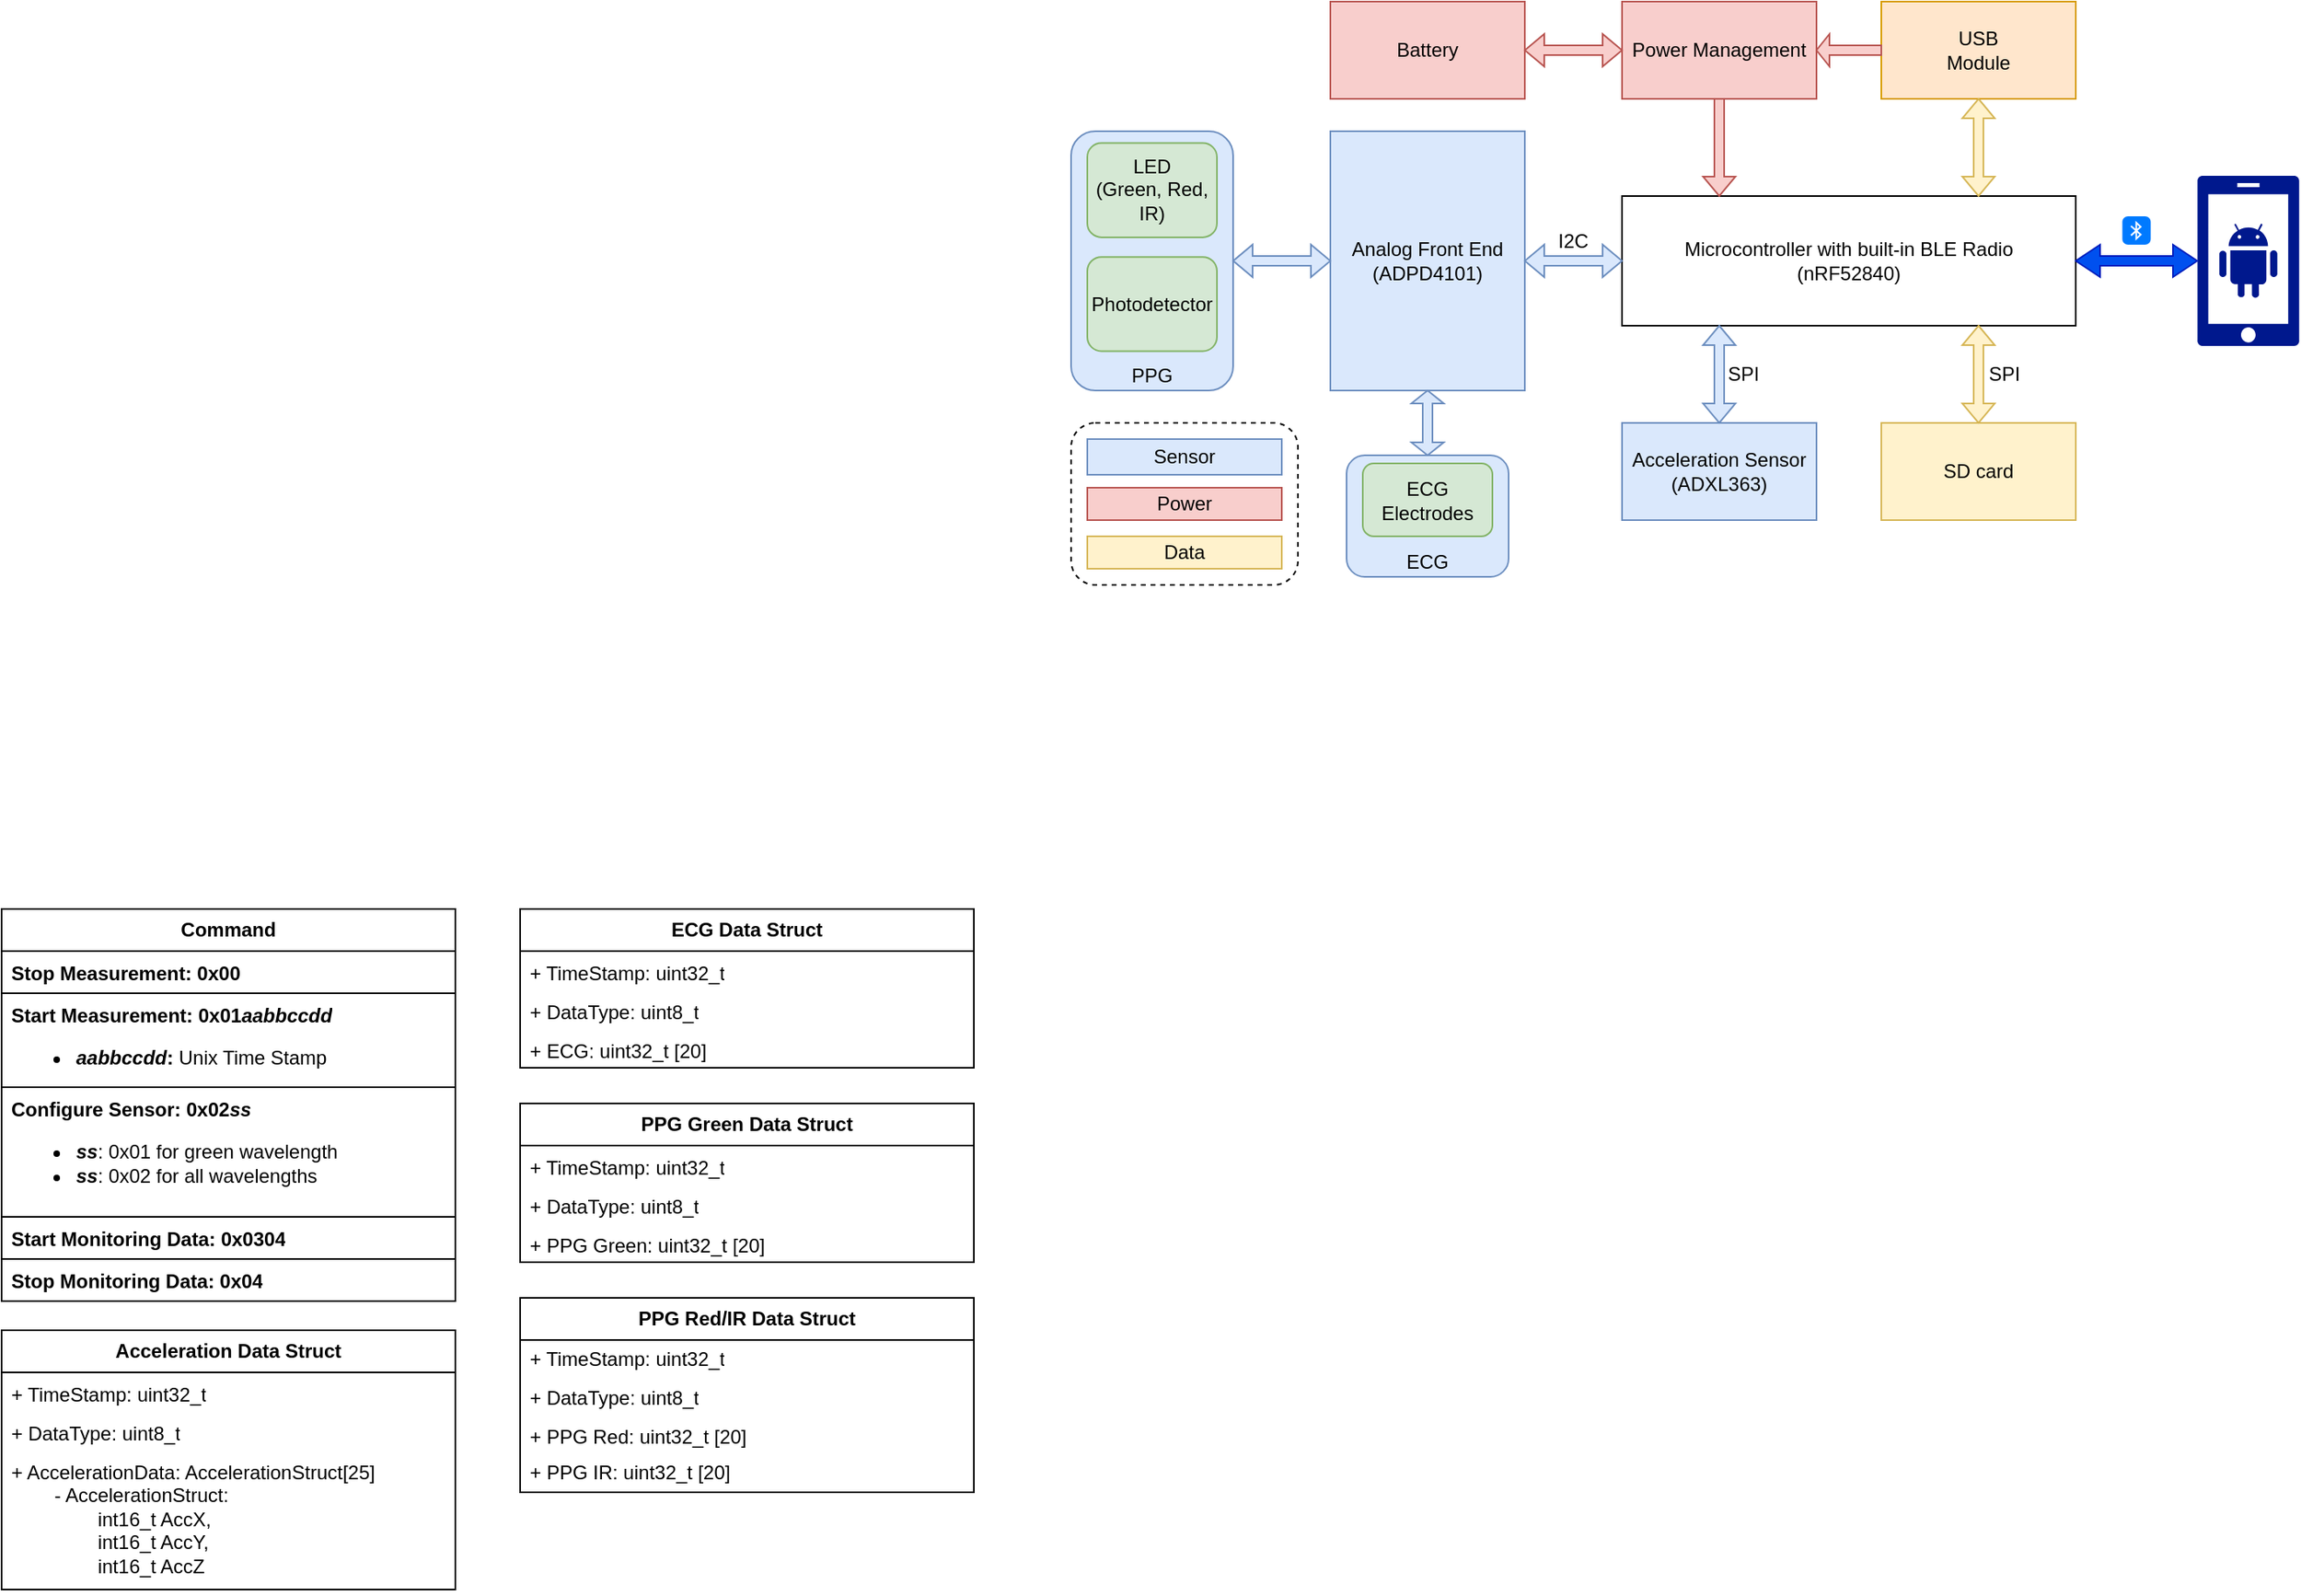 <mxfile version="25.0.3">
  <diagram name="Page-1" id="Xt_7VfWUD9vqBKjHiNLk">
    <mxGraphModel dx="2045" dy="743" grid="1" gridSize="10" guides="1" tooltips="1" connect="1" arrows="1" fold="1" page="1" pageScale="1" pageWidth="850" pageHeight="1100" math="0" shadow="0">
      <root>
        <mxCell id="0" />
        <mxCell id="1" parent="0" />
        <mxCell id="JCj6mYnm0wrspUGSUb6V-1" value="Microcontroller with built-in BLE Radio&lt;div&gt;(nRF52840)&lt;/div&gt;" style="rounded=0;whiteSpace=wrap;html=1;" vertex="1" parent="1">
          <mxGeometry x="320" y="160" width="280" height="80" as="geometry" />
        </mxCell>
        <mxCell id="JCj6mYnm0wrspUGSUb6V-2" value="Power Management" style="rounded=0;whiteSpace=wrap;html=1;fillColor=#f8cecc;strokeColor=#b85450;" vertex="1" parent="1">
          <mxGeometry x="320" y="40" width="120" height="60" as="geometry" />
        </mxCell>
        <mxCell id="JCj6mYnm0wrspUGSUb6V-3" value="USB&lt;div&gt;Module&lt;/div&gt;" style="rounded=0;whiteSpace=wrap;html=1;fillColor=#ffe6cc;strokeColor=#d79b00;" vertex="1" parent="1">
          <mxGeometry x="480" y="40" width="120" height="60" as="geometry" />
        </mxCell>
        <mxCell id="JCj6mYnm0wrspUGSUb6V-4" value="SD card" style="rounded=0;whiteSpace=wrap;html=1;fillColor=#fff2cc;strokeColor=#d6b656;" vertex="1" parent="1">
          <mxGeometry x="480" y="300" width="120" height="60" as="geometry" />
        </mxCell>
        <mxCell id="JCj6mYnm0wrspUGSUb6V-5" value="Analog Front End&lt;div&gt;(ADPD4101)&lt;/div&gt;" style="rounded=0;whiteSpace=wrap;html=1;fillColor=#dae8fc;strokeColor=#6c8ebf;" vertex="1" parent="1">
          <mxGeometry x="140" y="120" width="120" height="160" as="geometry" />
        </mxCell>
        <mxCell id="JCj6mYnm0wrspUGSUb6V-6" value="&lt;div&gt;Acceleration Sensor (ADXL363)&lt;/div&gt;" style="rounded=0;whiteSpace=wrap;html=1;fillColor=#dae8fc;strokeColor=#6c8ebf;" vertex="1" parent="1">
          <mxGeometry x="320" y="300" width="120" height="60" as="geometry" />
        </mxCell>
        <mxCell id="JCj6mYnm0wrspUGSUb6V-7" value="" style="shape=singleArrow;direction=west;whiteSpace=wrap;html=1;fillColor=#f8cecc;strokeColor=#b85450;" vertex="1" parent="1">
          <mxGeometry x="440" y="60" width="40" height="20" as="geometry" />
        </mxCell>
        <mxCell id="JCj6mYnm0wrspUGSUb6V-8" value="" style="shape=singleArrow;direction=west;whiteSpace=wrap;html=1;rotation=-90;fillColor=#f8cecc;strokeColor=#b85450;" vertex="1" parent="1">
          <mxGeometry x="350" y="120" width="60" height="20" as="geometry" />
        </mxCell>
        <mxCell id="JCj6mYnm0wrspUGSUb6V-15" value="" style="shape=doubleArrow;whiteSpace=wrap;html=1;fillColor=#dae8fc;strokeColor=#6c8ebf;" vertex="1" parent="1">
          <mxGeometry x="260" y="190" width="60" height="20" as="geometry" />
        </mxCell>
        <mxCell id="JCj6mYnm0wrspUGSUb6V-32" value="" style="group;fillColor=#dae8fc;strokeColor=#6c8ebf;strokeWidth=1;rounded=1;" vertex="1" connectable="0" parent="1">
          <mxGeometry x="150" y="320" width="100" height="75" as="geometry" />
        </mxCell>
        <mxCell id="JCj6mYnm0wrspUGSUb6V-24" value="ECG" style="rounded=1;whiteSpace=wrap;html=1;fillColor=none;verticalAlign=bottom;strokeColor=none;" vertex="1" parent="JCj6mYnm0wrspUGSUb6V-32">
          <mxGeometry width="100" height="75" as="geometry" />
        </mxCell>
        <mxCell id="JCj6mYnm0wrspUGSUb6V-22" value="ECG Electrodes" style="rounded=1;whiteSpace=wrap;html=1;fillColor=#d5e8d4;strokeColor=#82b366;" vertex="1" parent="JCj6mYnm0wrspUGSUb6V-32">
          <mxGeometry x="10" y="5" width="80" height="45" as="geometry" />
        </mxCell>
        <mxCell id="JCj6mYnm0wrspUGSUb6V-35" value="" style="group" vertex="1" connectable="0" parent="1">
          <mxGeometry x="-20" y="120" width="100" height="160" as="geometry" />
        </mxCell>
        <mxCell id="JCj6mYnm0wrspUGSUb6V-21" value="PPG" style="rounded=1;whiteSpace=wrap;html=1;fillColor=#dae8fc;verticalAlign=bottom;strokeColor=#6c8ebf;" vertex="1" parent="JCj6mYnm0wrspUGSUb6V-35">
          <mxGeometry width="100" height="160" as="geometry" />
        </mxCell>
        <mxCell id="JCj6mYnm0wrspUGSUb6V-18" value="LED&lt;div&gt;(Green, Red, IR)&lt;/div&gt;" style="rounded=1;whiteSpace=wrap;html=1;fillColor=#d5e8d4;strokeColor=#82b366;" vertex="1" parent="JCj6mYnm0wrspUGSUb6V-35">
          <mxGeometry x="10" y="7.273" width="80" height="58.182" as="geometry" />
        </mxCell>
        <mxCell id="JCj6mYnm0wrspUGSUb6V-20" value="Photodetector" style="rounded=1;whiteSpace=wrap;html=1;fillColor=#d5e8d4;strokeColor=#82b366;" vertex="1" parent="JCj6mYnm0wrspUGSUb6V-35">
          <mxGeometry x="10" y="77.576" width="80" height="58.182" as="geometry" />
        </mxCell>
        <mxCell id="JCj6mYnm0wrspUGSUb6V-39" value="&lt;div&gt;Battery&lt;/div&gt;" style="rounded=0;whiteSpace=wrap;html=1;fillColor=#f8cecc;strokeColor=#b85450;" vertex="1" parent="1">
          <mxGeometry x="140" y="40" width="120" height="60" as="geometry" />
        </mxCell>
        <mxCell id="JCj6mYnm0wrspUGSUb6V-42" value="" style="shape=doubleArrow;whiteSpace=wrap;html=1;rotation=90;fillColor=#fff2cc;strokeColor=#d6b656;" vertex="1" parent="1">
          <mxGeometry x="510" y="120" width="60" height="20" as="geometry" />
        </mxCell>
        <mxCell id="JCj6mYnm0wrspUGSUb6V-43" value="" style="shape=doubleArrow;whiteSpace=wrap;html=1;rotation=90;fillColor=#dae8fc;strokeColor=#6c8ebf;" vertex="1" parent="1">
          <mxGeometry x="180" y="290" width="40" height="20" as="geometry" />
        </mxCell>
        <mxCell id="JCj6mYnm0wrspUGSUb6V-47" value="" style="shape=doubleArrow;whiteSpace=wrap;html=1;rotation=90;fillColor=#fff2cc;strokeColor=#d6b656;" vertex="1" parent="1">
          <mxGeometry x="510" y="260" width="60" height="20" as="geometry" />
        </mxCell>
        <mxCell id="JCj6mYnm0wrspUGSUb6V-51" value="" style="shape=doubleArrow;whiteSpace=wrap;html=1;fillColor=#f8cecc;strokeColor=#b85450;" vertex="1" parent="1">
          <mxGeometry x="260" y="60" width="60" height="20" as="geometry" />
        </mxCell>
        <mxCell id="JCj6mYnm0wrspUGSUb6V-69" value="" style="group" vertex="1" connectable="0" parent="1">
          <mxGeometry x="-20" y="300" width="140" height="100" as="geometry" />
        </mxCell>
        <mxCell id="JCj6mYnm0wrspUGSUb6V-58" value="Sensor" style="rounded=0;whiteSpace=wrap;html=1;fillColor=#dae8fc;strokeColor=#6c8ebf;" vertex="1" parent="JCj6mYnm0wrspUGSUb6V-69">
          <mxGeometry x="10" y="10" width="120" height="22" as="geometry" />
        </mxCell>
        <mxCell id="JCj6mYnm0wrspUGSUb6V-59" value="Power" style="rounded=0;whiteSpace=wrap;html=1;fillColor=#f8cecc;strokeColor=#b85450;" vertex="1" parent="JCj6mYnm0wrspUGSUb6V-69">
          <mxGeometry x="10" y="40" width="120" height="20" as="geometry" />
        </mxCell>
        <mxCell id="JCj6mYnm0wrspUGSUb6V-60" value="Data" style="rounded=0;whiteSpace=wrap;html=1;fillColor=#fff2cc;strokeColor=#d6b656;" vertex="1" parent="JCj6mYnm0wrspUGSUb6V-69">
          <mxGeometry x="10" y="70" width="120" height="20" as="geometry" />
        </mxCell>
        <mxCell id="JCj6mYnm0wrspUGSUb6V-62" value="" style="rounded=1;whiteSpace=wrap;html=1;fillColor=none;dashed=1;" vertex="1" parent="JCj6mYnm0wrspUGSUb6V-69">
          <mxGeometry width="140" height="100" as="geometry" />
        </mxCell>
        <mxCell id="JCj6mYnm0wrspUGSUb6V-75" value="" style="shape=doubleArrow;whiteSpace=wrap;html=1;fillColor=#dae8fc;strokeColor=#6c8ebf;" vertex="1" parent="1">
          <mxGeometry x="80" y="190" width="60" height="20" as="geometry" />
        </mxCell>
        <mxCell id="JCj6mYnm0wrspUGSUb6V-76" value="" style="shape=doubleArrow;whiteSpace=wrap;html=1;rotation=90;fillColor=#dae8fc;strokeColor=#6c8ebf;" vertex="1" parent="1">
          <mxGeometry x="350" y="260" width="60" height="20" as="geometry" />
        </mxCell>
        <mxCell id="JCj6mYnm0wrspUGSUb6V-192" value="Command" style="swimlane;fontStyle=1;childLayout=stackLayout;horizontal=1;startSize=26;fillColor=none;horizontalStack=0;resizeParent=1;resizeParentMax=0;resizeLast=0;collapsible=1;marginBottom=0;whiteSpace=wrap;html=1;" vertex="1" parent="1">
          <mxGeometry x="-680" y="600" width="280" height="242" as="geometry" />
        </mxCell>
        <mxCell id="JCj6mYnm0wrspUGSUb6V-193" value="&lt;b&gt;Stop Measurement: 0x00&lt;/b&gt;" style="text;strokeColor=default;fillColor=none;align=left;verticalAlign=top;spacingLeft=4;spacingRight=4;overflow=hidden;rotatable=0;points=[[0,0.5],[1,0.5]];portConstraint=eastwest;whiteSpace=wrap;html=1;" vertex="1" parent="JCj6mYnm0wrspUGSUb6V-192">
          <mxGeometry y="26" width="280" height="26" as="geometry" />
        </mxCell>
        <mxCell id="JCj6mYnm0wrspUGSUb6V-194" value="&lt;b&gt;Start Measurement: 0x01&lt;i&gt;aabbccdd&lt;/i&gt;&lt;/b&gt;&lt;div&gt;&lt;ul&gt;&lt;li&gt;&lt;span style=&quot;background-color: initial;&quot;&gt;&lt;b&gt;&lt;i&gt;aabbccdd&lt;/i&gt;: &lt;/b&gt;Unix Time Stamp&lt;/span&gt;&lt;/li&gt;&lt;/ul&gt;&lt;/div&gt;" style="text;strokeColor=default;fillColor=none;align=left;verticalAlign=top;spacingLeft=4;spacingRight=4;overflow=hidden;rotatable=0;points=[[0,0.5],[1,0.5]];portConstraint=eastwest;whiteSpace=wrap;html=1;" vertex="1" parent="JCj6mYnm0wrspUGSUb6V-192">
          <mxGeometry y="52" width="280" height="58" as="geometry" />
        </mxCell>
        <mxCell id="JCj6mYnm0wrspUGSUb6V-195" value="&lt;b&gt;Configure Sensor: 0x02&lt;i&gt;ss&lt;/i&gt;&lt;/b&gt;&lt;div&gt;&lt;ul&gt;&lt;li&gt;&lt;b&gt;&lt;i&gt;ss&lt;/i&gt;&lt;/b&gt;: 0x01 for green wavelength&lt;/li&gt;&lt;li&gt;&lt;b&gt;&lt;i&gt;ss&lt;/i&gt;&lt;/b&gt;: 0x02 for all wavelengths&lt;/li&gt;&lt;/ul&gt;&lt;/div&gt;" style="text;strokeColor=default;fillColor=none;align=left;verticalAlign=top;spacingLeft=4;spacingRight=4;overflow=hidden;rotatable=0;points=[[0,0.5],[1,0.5]];portConstraint=eastwest;whiteSpace=wrap;html=1;" vertex="1" parent="JCj6mYnm0wrspUGSUb6V-192">
          <mxGeometry y="110" width="280" height="80" as="geometry" />
        </mxCell>
        <mxCell id="JCj6mYnm0wrspUGSUb6V-196" value="&lt;b&gt;Start Monitoring Data: 0x0304&lt;/b&gt;" style="text;strokeColor=default;fillColor=none;align=left;verticalAlign=top;spacingLeft=4;spacingRight=4;overflow=hidden;rotatable=0;points=[[0,0.5],[1,0.5]];portConstraint=eastwest;whiteSpace=wrap;html=1;" vertex="1" parent="JCj6mYnm0wrspUGSUb6V-192">
          <mxGeometry y="190" width="280" height="26" as="geometry" />
        </mxCell>
        <mxCell id="JCj6mYnm0wrspUGSUb6V-224" value="&lt;b&gt;Stop Monitoring Data: 0x04&lt;/b&gt;" style="text;strokeColor=default;fillColor=none;align=left;verticalAlign=top;spacingLeft=4;spacingRight=4;overflow=hidden;rotatable=0;points=[[0,0.5],[1,0.5]];portConstraint=eastwest;whiteSpace=wrap;html=1;" vertex="1" parent="JCj6mYnm0wrspUGSUb6V-192">
          <mxGeometry y="216" width="280" height="26" as="geometry" />
        </mxCell>
        <mxCell id="JCj6mYnm0wrspUGSUb6V-199" value="Acceleration Data Struct" style="swimlane;fontStyle=1;childLayout=stackLayout;horizontal=1;startSize=26;fillColor=none;horizontalStack=0;resizeParent=1;resizeParentMax=0;resizeLast=0;collapsible=1;marginBottom=0;whiteSpace=wrap;html=1;" vertex="1" parent="1">
          <mxGeometry x="-680" y="860" width="280" height="160" as="geometry" />
        </mxCell>
        <mxCell id="JCj6mYnm0wrspUGSUb6V-200" value="+ TimeStamp: uint32_t" style="text;strokeColor=none;fillColor=none;align=left;verticalAlign=top;spacingLeft=4;spacingRight=4;overflow=hidden;rotatable=0;points=[[0,0.5],[1,0.5]];portConstraint=eastwest;whiteSpace=wrap;html=1;" vertex="1" parent="JCj6mYnm0wrspUGSUb6V-199">
          <mxGeometry y="26" width="280" height="24" as="geometry" />
        </mxCell>
        <mxCell id="JCj6mYnm0wrspUGSUb6V-201" value="+ DataType: uint8_t" style="text;strokeColor=none;fillColor=none;align=left;verticalAlign=top;spacingLeft=4;spacingRight=4;overflow=hidden;rotatable=0;points=[[0,0.5],[1,0.5]];portConstraint=eastwest;whiteSpace=wrap;html=1;" vertex="1" parent="JCj6mYnm0wrspUGSUb6V-199">
          <mxGeometry y="50" width="280" height="24" as="geometry" />
        </mxCell>
        <mxCell id="JCj6mYnm0wrspUGSUb6V-202" value="+ AccelerationData: AccelerationStruct[25]&lt;div&gt;&lt;span style=&quot;white-space: pre;&quot;&gt;&#x9;&lt;/span&gt;- AccelerationStruct:&amp;nbsp;&lt;/div&gt;&lt;div&gt;&lt;span style=&quot;white-space: pre;&quot;&gt;&#x9;&lt;/span&gt;&lt;span style=&quot;white-space: pre;&quot;&gt;&#x9;&lt;/span&gt;int16_t AccX,&lt;/div&gt;&lt;div&gt;&lt;span style=&quot;white-space: pre;&quot;&gt;&#x9;&lt;/span&gt;&lt;span style=&quot;white-space: pre;&quot;&gt;&#x9;&lt;/span&gt;int16_t AccY,&lt;/div&gt;&lt;div&gt;&lt;span style=&quot;white-space: pre;&quot;&gt;&#x9;&lt;/span&gt;&lt;span style=&quot;white-space: pre;&quot;&gt;&#x9;&lt;/span&gt;&lt;span style=&quot;background-color: initial;&quot;&gt;int16_t AccZ&lt;/span&gt;&lt;br&gt;&lt;/div&gt;" style="text;strokeColor=none;fillColor=none;align=left;verticalAlign=top;spacingLeft=4;spacingRight=4;overflow=hidden;rotatable=0;points=[[0,0.5],[1,0.5]];portConstraint=eastwest;whiteSpace=wrap;html=1;" vertex="1" parent="JCj6mYnm0wrspUGSUb6V-199">
          <mxGeometry y="74" width="280" height="86" as="geometry" />
        </mxCell>
        <mxCell id="JCj6mYnm0wrspUGSUb6V-203" value="PPG Green Data Struct" style="swimlane;fontStyle=1;childLayout=stackLayout;horizontal=1;startSize=26;fillColor=none;horizontalStack=0;resizeParent=1;resizeParentMax=0;resizeLast=0;collapsible=1;marginBottom=0;whiteSpace=wrap;html=1;" vertex="1" parent="1">
          <mxGeometry x="-360" y="720" width="280" height="98" as="geometry" />
        </mxCell>
        <mxCell id="JCj6mYnm0wrspUGSUb6V-204" value="+ TimeStamp: uint32_t" style="text;strokeColor=none;fillColor=none;align=left;verticalAlign=top;spacingLeft=4;spacingRight=4;overflow=hidden;rotatable=0;points=[[0,0.5],[1,0.5]];portConstraint=eastwest;whiteSpace=wrap;html=1;" vertex="1" parent="JCj6mYnm0wrspUGSUb6V-203">
          <mxGeometry y="26" width="280" height="24" as="geometry" />
        </mxCell>
        <mxCell id="JCj6mYnm0wrspUGSUb6V-205" value="+ DataType: uint8_t" style="text;strokeColor=none;fillColor=none;align=left;verticalAlign=top;spacingLeft=4;spacingRight=4;overflow=hidden;rotatable=0;points=[[0,0.5],[1,0.5]];portConstraint=eastwest;whiteSpace=wrap;html=1;" vertex="1" parent="JCj6mYnm0wrspUGSUb6V-203">
          <mxGeometry y="50" width="280" height="24" as="geometry" />
        </mxCell>
        <mxCell id="JCj6mYnm0wrspUGSUb6V-206" value="+ PPG Green: uint32_t [20]" style="text;strokeColor=none;fillColor=none;align=left;verticalAlign=top;spacingLeft=4;spacingRight=4;overflow=hidden;rotatable=0;points=[[0,0.5],[1,0.5]];portConstraint=eastwest;whiteSpace=wrap;html=1;" vertex="1" parent="JCj6mYnm0wrspUGSUb6V-203">
          <mxGeometry y="74" width="280" height="24" as="geometry" />
        </mxCell>
        <mxCell id="JCj6mYnm0wrspUGSUb6V-207" value="PPG Red/IR Data Struct" style="swimlane;fontStyle=1;childLayout=stackLayout;horizontal=1;startSize=26;fillColor=none;horizontalStack=0;resizeParent=1;resizeParentMax=0;resizeLast=0;collapsible=1;marginBottom=0;whiteSpace=wrap;html=1;" vertex="1" parent="1">
          <mxGeometry x="-360" y="840" width="280" height="120" as="geometry" />
        </mxCell>
        <mxCell id="JCj6mYnm0wrspUGSUb6V-208" value="+ TimeStamp: uint32_t" style="text;strokeColor=none;fillColor=none;align=left;verticalAlign=middle;spacingLeft=4;spacingRight=4;overflow=hidden;rotatable=0;points=[[0,0.5],[1,0.5]];portConstraint=eastwest;whiteSpace=wrap;html=1;imageWidth=24;imageHeight=24;arcSize=12;" vertex="1" parent="JCj6mYnm0wrspUGSUb6V-207">
          <mxGeometry y="26" width="280" height="24" as="geometry" />
        </mxCell>
        <mxCell id="JCj6mYnm0wrspUGSUb6V-209" value="+ DataType: uint8_t" style="text;strokeColor=none;fillColor=none;align=left;verticalAlign=middle;spacingLeft=4;spacingRight=4;overflow=hidden;rotatable=0;points=[[0,0.5],[1,0.5]];portConstraint=eastwest;whiteSpace=wrap;html=1;imageWidth=24;" vertex="1" parent="JCj6mYnm0wrspUGSUb6V-207">
          <mxGeometry y="50" width="280" height="24" as="geometry" />
        </mxCell>
        <mxCell id="JCj6mYnm0wrspUGSUb6V-210" value="+ PPG Red: uint32_t [20]" style="text;strokeColor=none;fillColor=none;align=left;verticalAlign=middle;spacingLeft=4;spacingRight=4;overflow=hidden;rotatable=0;points=[[0,0.5],[1,0.5]];portConstraint=eastwest;whiteSpace=wrap;html=1;" vertex="1" parent="JCj6mYnm0wrspUGSUb6V-207">
          <mxGeometry y="74" width="280" height="24" as="geometry" />
        </mxCell>
        <mxCell id="JCj6mYnm0wrspUGSUb6V-211" value="+ PPG IR: uint32_t [20]&lt;div&gt;&lt;br&gt;&lt;/div&gt;" style="text;strokeColor=none;fillColor=none;align=left;verticalAlign=middle;spacingLeft=4;spacingRight=4;overflow=hidden;rotatable=0;points=[[0,0.5],[1,0.5]];portConstraint=eastwest;whiteSpace=wrap;html=1;" vertex="1" parent="JCj6mYnm0wrspUGSUb6V-207">
          <mxGeometry y="98" width="280" height="22" as="geometry" />
        </mxCell>
        <mxCell id="JCj6mYnm0wrspUGSUb6V-212" value="ECG Data Struct" style="swimlane;fontStyle=1;childLayout=stackLayout;horizontal=1;startSize=26;fillColor=none;horizontalStack=0;resizeParent=1;resizeParentMax=0;resizeLast=0;collapsible=1;marginBottom=0;whiteSpace=wrap;html=1;" vertex="1" parent="1">
          <mxGeometry x="-360" y="600" width="280" height="98" as="geometry" />
        </mxCell>
        <mxCell id="JCj6mYnm0wrspUGSUb6V-213" value="+ TimeStamp: uint32_t" style="text;strokeColor=none;fillColor=none;align=left;verticalAlign=top;spacingLeft=4;spacingRight=4;overflow=hidden;rotatable=0;points=[[0,0.5],[1,0.5]];portConstraint=eastwest;whiteSpace=wrap;html=1;" vertex="1" parent="JCj6mYnm0wrspUGSUb6V-212">
          <mxGeometry y="26" width="280" height="24" as="geometry" />
        </mxCell>
        <mxCell id="JCj6mYnm0wrspUGSUb6V-214" value="+ DataType: uint8_t" style="text;strokeColor=none;fillColor=none;align=left;verticalAlign=top;spacingLeft=4;spacingRight=4;overflow=hidden;rotatable=0;points=[[0,0.5],[1,0.5]];portConstraint=eastwest;whiteSpace=wrap;html=1;" vertex="1" parent="JCj6mYnm0wrspUGSUb6V-212">
          <mxGeometry y="50" width="280" height="24" as="geometry" />
        </mxCell>
        <mxCell id="JCj6mYnm0wrspUGSUb6V-215" value="+ ECG: uint32_t [20]" style="text;strokeColor=none;fillColor=none;align=left;verticalAlign=top;spacingLeft=4;spacingRight=4;overflow=hidden;rotatable=0;points=[[0,0.5],[1,0.5]];portConstraint=eastwest;whiteSpace=wrap;html=1;" vertex="1" parent="JCj6mYnm0wrspUGSUb6V-212">
          <mxGeometry y="74" width="280" height="24" as="geometry" />
        </mxCell>
        <mxCell id="JCj6mYnm0wrspUGSUb6V-216" value="" style="sketch=0;aspect=fixed;pointerEvents=1;shadow=0;dashed=0;html=1;strokeColor=none;labelPosition=center;verticalLabelPosition=bottom;verticalAlign=top;align=center;fillColor=#00188D;shape=mxgraph.mscae.enterprise.android_phone" vertex="1" parent="1">
          <mxGeometry x="675" y="147.5" width="63" height="105" as="geometry" />
        </mxCell>
        <mxCell id="JCj6mYnm0wrspUGSUb6V-217" value="" style="shape=doubleArrow;whiteSpace=wrap;html=1;rotation=-180;fillColor=#0050ef;strokeColor=#001DBC;fontColor=#ffffff;" vertex="1" parent="1">
          <mxGeometry x="600" y="190" width="75" height="20" as="geometry" />
        </mxCell>
        <mxCell id="JCj6mYnm0wrspUGSUb6V-219" value="" style="html=1;strokeWidth=1;shadow=0;dashed=0;shape=mxgraph.ios7.misc.bluetooth;fillColor=#007AFF;strokeColor=none;buttonText=;strokeColor2=#222222;fontColor=#222222;fontSize=8;verticalLabelPosition=bottom;verticalAlign=top;align=center;sketch=0;" vertex="1" parent="1">
          <mxGeometry x="628.75" y="172.5" width="17.5" height="17.5" as="geometry" />
        </mxCell>
        <mxCell id="JCj6mYnm0wrspUGSUb6V-221" value="SPI" style="text;html=1;align=center;verticalAlign=middle;whiteSpace=wrap;rounded=0;" vertex="1" parent="1">
          <mxGeometry x="526" y="255" width="60" height="30" as="geometry" />
        </mxCell>
        <mxCell id="JCj6mYnm0wrspUGSUb6V-222" value="SPI" style="text;html=1;align=center;verticalAlign=middle;whiteSpace=wrap;rounded=0;" vertex="1" parent="1">
          <mxGeometry x="365" y="255" width="60" height="30" as="geometry" />
        </mxCell>
        <mxCell id="JCj6mYnm0wrspUGSUb6V-223" value="I2C" style="text;html=1;align=center;verticalAlign=middle;whiteSpace=wrap;rounded=0;" vertex="1" parent="1">
          <mxGeometry x="260" y="173" width="60" height="30" as="geometry" />
        </mxCell>
      </root>
    </mxGraphModel>
  </diagram>
</mxfile>
